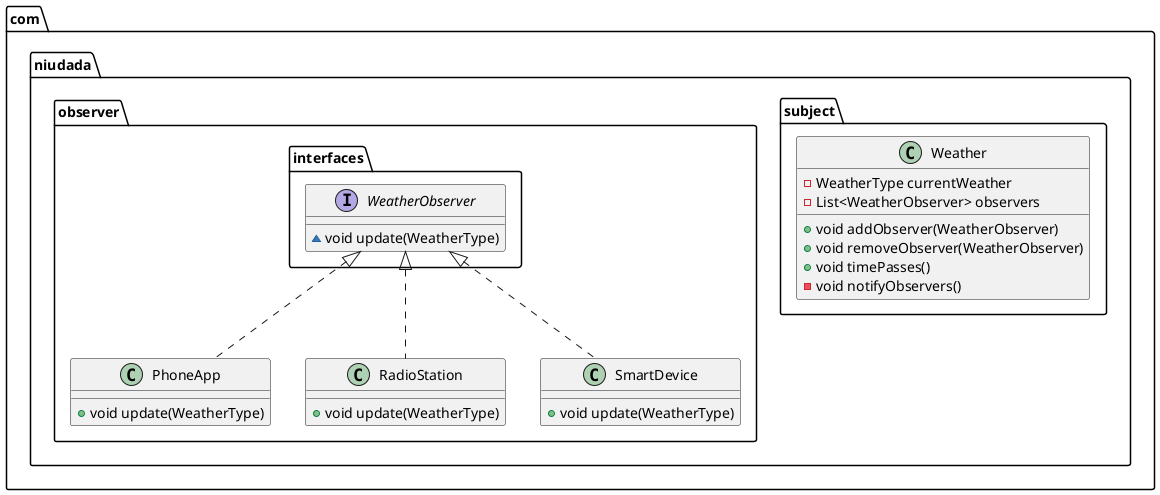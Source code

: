 @startuml
class com.niudada.subject.Weather {
- WeatherType currentWeather
- List<WeatherObserver> observers
+ void addObserver(WeatherObserver)
+ void removeObserver(WeatherObserver)
+ void timePasses()
- void notifyObservers()
}


interface com.niudada.observer.interfaces.WeatherObserver {
~ void update(WeatherType)
}

class com.niudada.observer.PhoneApp {
+ void update(WeatherType)
}

class com.niudada.observer.RadioStation {
+ void update(WeatherType)
}

class com.niudada.observer.SmartDevice {
+ void update(WeatherType)
}



com.niudada.observer.interfaces.WeatherObserver <|.. com.niudada.observer.PhoneApp
com.niudada.observer.interfaces.WeatherObserver <|.. com.niudada.observer.RadioStation
com.niudada.observer.interfaces.WeatherObserver <|.. com.niudada.observer.SmartDevice
@enduml
